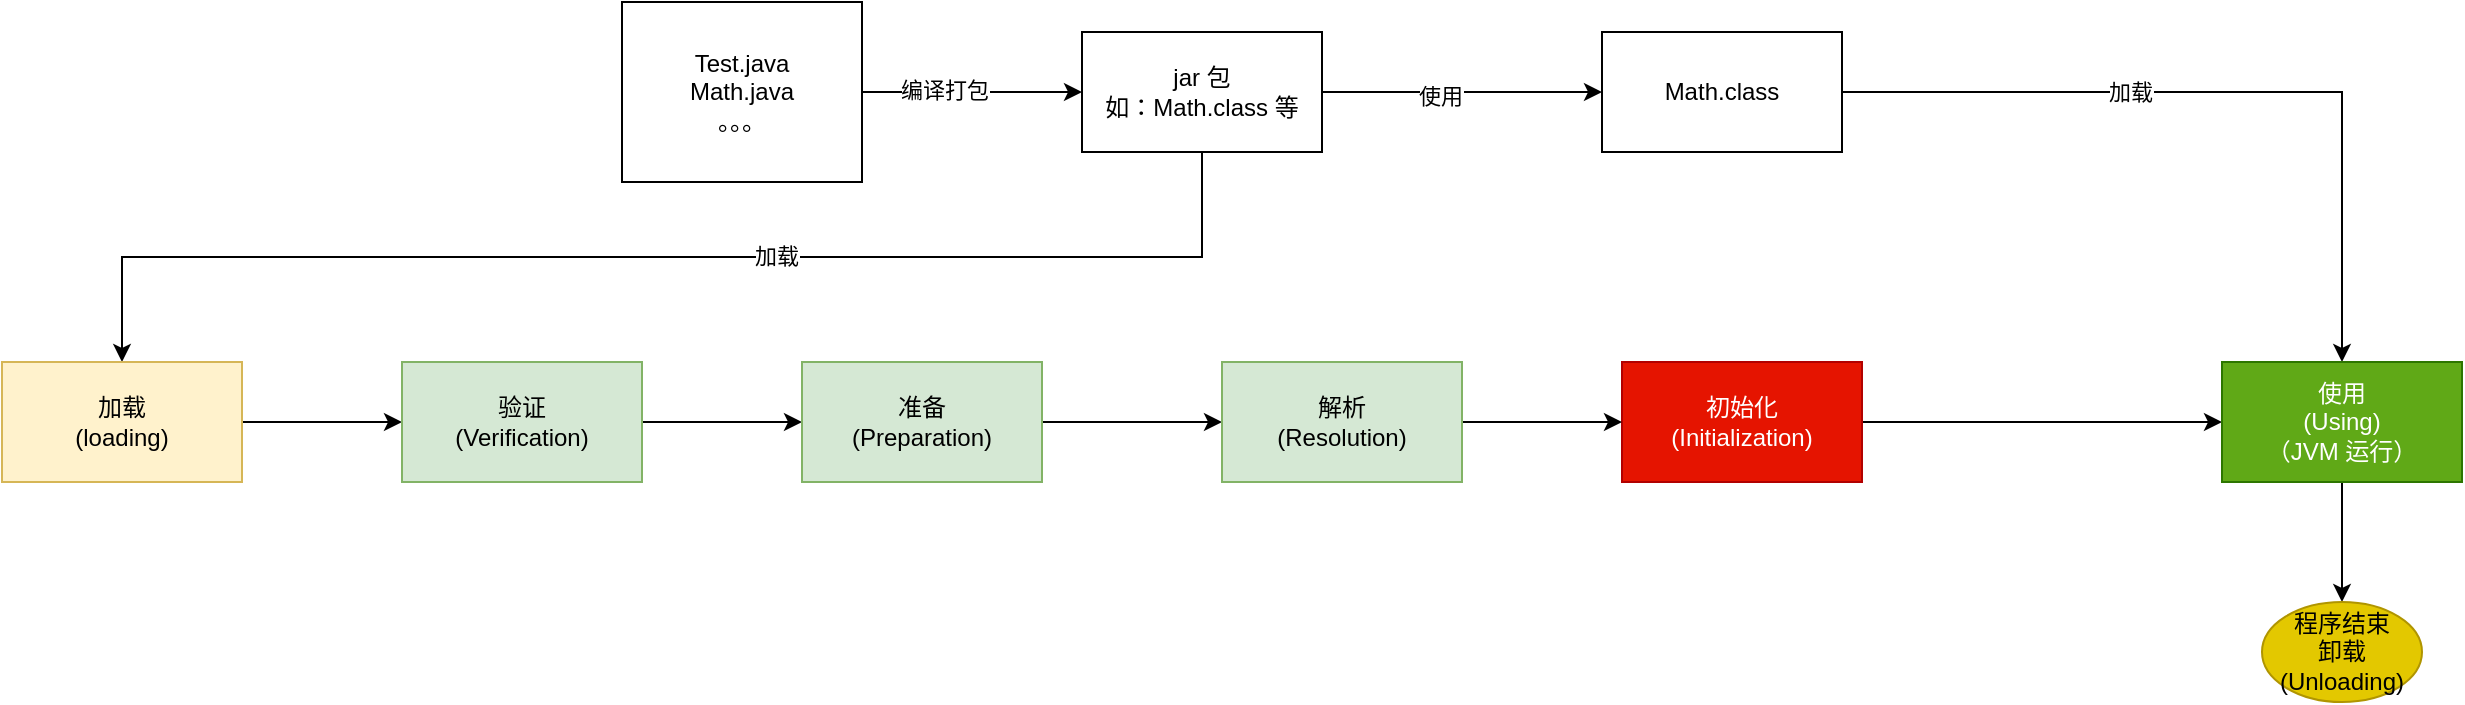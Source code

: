 <mxfile version="20.8.15" type="github">
  <diagram id="YNPtp1aaWqW5xq9iInxh" name="第 1 页">
    <mxGraphModel dx="1877" dy="485" grid="1" gridSize="10" guides="1" tooltips="1" connect="1" arrows="1" fold="1" page="1" pageScale="1" pageWidth="827" pageHeight="1169" math="0" shadow="0">
      <root>
        <mxCell id="0" />
        <mxCell id="1" parent="0" />
        <mxCell id="0lTXHJkwJwoTOLselVbt-3" value="" style="group" parent="1" vertex="1" connectable="0">
          <mxGeometry x="160" y="140" width="120" height="90" as="geometry" />
        </mxCell>
        <mxCell id="0lTXHJkwJwoTOLselVbt-1" value="" style="rounded=0;whiteSpace=wrap;html=1;" parent="0lTXHJkwJwoTOLselVbt-3" vertex="1">
          <mxGeometry width="120" height="90" as="geometry" />
        </mxCell>
        <mxCell id="0lTXHJkwJwoTOLselVbt-2" value="Test.java&lt;br&gt;Math.java&lt;br&gt;。。。" style="text;html=1;strokeColor=none;fillColor=none;align=center;verticalAlign=middle;whiteSpace=wrap;rounded=0;" parent="0lTXHJkwJwoTOLselVbt-3" vertex="1">
          <mxGeometry x="30" y="20" width="60" height="50" as="geometry" />
        </mxCell>
        <mxCell id="0lTXHJkwJwoTOLselVbt-12" value="" style="edgeStyle=orthogonalEdgeStyle;rounded=0;orthogonalLoop=1;jettySize=auto;html=1;" parent="1" source="0lTXHJkwJwoTOLselVbt-8" target="0lTXHJkwJwoTOLselVbt-11" edge="1">
          <mxGeometry relative="1" as="geometry" />
        </mxCell>
        <mxCell id="0lTXHJkwJwoTOLselVbt-13" value="使用" style="edgeLabel;html=1;align=center;verticalAlign=middle;resizable=0;points=[];" parent="0lTXHJkwJwoTOLselVbt-12" vertex="1" connectable="0">
          <mxGeometry x="-0.16" y="-2" relative="1" as="geometry">
            <mxPoint as="offset" />
          </mxGeometry>
        </mxCell>
        <mxCell id="0lTXHJkwJwoTOLselVbt-15" value="" style="edgeStyle=orthogonalEdgeStyle;rounded=0;orthogonalLoop=1;jettySize=auto;html=1;exitX=0.5;exitY=1;exitDx=0;exitDy=0;" parent="1" source="0lTXHJkwJwoTOLselVbt-8" target="0lTXHJkwJwoTOLselVbt-14" edge="1">
          <mxGeometry relative="1" as="geometry" />
        </mxCell>
        <mxCell id="0lTXHJkwJwoTOLselVbt-27" value="加载" style="edgeLabel;html=1;align=center;verticalAlign=middle;resizable=0;points=[];" parent="0lTXHJkwJwoTOLselVbt-15" vertex="1" connectable="0">
          <mxGeometry x="-0.175" y="-1" relative="1" as="geometry">
            <mxPoint as="offset" />
          </mxGeometry>
        </mxCell>
        <mxCell id="0lTXHJkwJwoTOLselVbt-8" value="jar 包&lt;br&gt;如：Math.class 等" style="whiteSpace=wrap;html=1;rounded=0;" parent="1" vertex="1">
          <mxGeometry x="390" y="155" width="120" height="60" as="geometry" />
        </mxCell>
        <mxCell id="0lTXHJkwJwoTOLselVbt-9" value="" style="edgeStyle=orthogonalEdgeStyle;rounded=0;orthogonalLoop=1;jettySize=auto;html=1;" parent="1" source="0lTXHJkwJwoTOLselVbt-1" target="0lTXHJkwJwoTOLselVbt-8" edge="1">
          <mxGeometry relative="1" as="geometry" />
        </mxCell>
        <mxCell id="0lTXHJkwJwoTOLselVbt-10" value="编译打包" style="edgeLabel;html=1;align=center;verticalAlign=middle;resizable=0;points=[];" parent="0lTXHJkwJwoTOLselVbt-9" vertex="1" connectable="0">
          <mxGeometry x="-0.253" y="1" relative="1" as="geometry">
            <mxPoint as="offset" />
          </mxGeometry>
        </mxCell>
        <mxCell id="0lTXHJkwJwoTOLselVbt-25" style="edgeStyle=orthogonalEdgeStyle;rounded=0;orthogonalLoop=1;jettySize=auto;html=1;entryX=0.5;entryY=0;entryDx=0;entryDy=0;" parent="1" source="0lTXHJkwJwoTOLselVbt-11" target="0lTXHJkwJwoTOLselVbt-23" edge="1">
          <mxGeometry relative="1" as="geometry" />
        </mxCell>
        <mxCell id="0lTXHJkwJwoTOLselVbt-26" value="加载" style="edgeLabel;html=1;align=center;verticalAlign=middle;resizable=0;points=[];" parent="0lTXHJkwJwoTOLselVbt-25" vertex="1" connectable="0">
          <mxGeometry x="-0.253" relative="1" as="geometry">
            <mxPoint as="offset" />
          </mxGeometry>
        </mxCell>
        <mxCell id="0lTXHJkwJwoTOLselVbt-11" value="Math.class" style="whiteSpace=wrap;html=1;rounded=0;" parent="1" vertex="1">
          <mxGeometry x="650" y="155" width="120" height="60" as="geometry" />
        </mxCell>
        <mxCell id="0lTXHJkwJwoTOLselVbt-18" value="" style="edgeStyle=orthogonalEdgeStyle;rounded=0;orthogonalLoop=1;jettySize=auto;html=1;" parent="1" source="0lTXHJkwJwoTOLselVbt-14" target="0lTXHJkwJwoTOLselVbt-17" edge="1">
          <mxGeometry relative="1" as="geometry" />
        </mxCell>
        <mxCell id="0lTXHJkwJwoTOLselVbt-14" value="加载&lt;br&gt;(loading&lt;span style=&quot;background-color: initial;&quot;&gt;)&lt;/span&gt;" style="whiteSpace=wrap;html=1;rounded=0;fillColor=#fff2cc;strokeColor=#d6b656;" parent="1" vertex="1">
          <mxGeometry x="-150" y="320" width="120" height="60" as="geometry" />
        </mxCell>
        <mxCell id="0lTXHJkwJwoTOLselVbt-20" value="" style="edgeStyle=orthogonalEdgeStyle;rounded=0;orthogonalLoop=1;jettySize=auto;html=1;" parent="1" source="0lTXHJkwJwoTOLselVbt-17" target="0lTXHJkwJwoTOLselVbt-19" edge="1">
          <mxGeometry relative="1" as="geometry" />
        </mxCell>
        <mxCell id="0lTXHJkwJwoTOLselVbt-17" value="验证&lt;br&gt;(Verification&lt;span style=&quot;background-color: initial;&quot;&gt;)&lt;/span&gt;" style="whiteSpace=wrap;html=1;rounded=0;fillColor=#d5e8d4;strokeColor=#82b366;" parent="1" vertex="1">
          <mxGeometry x="50" y="320" width="120" height="60" as="geometry" />
        </mxCell>
        <mxCell id="x-jSgrnnZBKEG4lXatHc-2" style="edgeStyle=orthogonalEdgeStyle;rounded=0;orthogonalLoop=1;jettySize=auto;html=1;entryX=0;entryY=0.5;entryDx=0;entryDy=0;" edge="1" parent="1" source="0lTXHJkwJwoTOLselVbt-19" target="x-jSgrnnZBKEG4lXatHc-1">
          <mxGeometry relative="1" as="geometry" />
        </mxCell>
        <mxCell id="0lTXHJkwJwoTOLselVbt-19" value="准备&lt;br&gt;(Preparation&lt;span style=&quot;background-color: initial;&quot;&gt;)&lt;/span&gt;" style="whiteSpace=wrap;html=1;rounded=0;fillColor=#d5e8d4;strokeColor=#82b366;" parent="1" vertex="1">
          <mxGeometry x="250" y="320" width="120" height="60" as="geometry" />
        </mxCell>
        <mxCell id="x-jSgrnnZBKEG4lXatHc-8" style="edgeStyle=orthogonalEdgeStyle;rounded=0;orthogonalLoop=1;jettySize=auto;html=1;" edge="1" parent="1" source="0lTXHJkwJwoTOLselVbt-21" target="0lTXHJkwJwoTOLselVbt-23">
          <mxGeometry relative="1" as="geometry" />
        </mxCell>
        <mxCell id="0lTXHJkwJwoTOLselVbt-21" value="初始化&lt;br&gt;(Initialization&lt;span style=&quot;background-color: initial;&quot;&gt;)&lt;/span&gt;" style="whiteSpace=wrap;html=1;rounded=0;fillColor=#e51400;strokeColor=#B20000;fontColor=#ffffff;" parent="1" vertex="1">
          <mxGeometry x="660" y="320" width="120" height="60" as="geometry" />
        </mxCell>
        <mxCell id="x-jSgrnnZBKEG4lXatHc-10" value="" style="edgeStyle=orthogonalEdgeStyle;rounded=0;orthogonalLoop=1;jettySize=auto;html=1;" edge="1" parent="1" source="0lTXHJkwJwoTOLselVbt-23" target="x-jSgrnnZBKEG4lXatHc-9">
          <mxGeometry relative="1" as="geometry" />
        </mxCell>
        <mxCell id="0lTXHJkwJwoTOLselVbt-23" value="使用&lt;br&gt;(Using)&lt;br&gt;（JVM 运行）" style="whiteSpace=wrap;html=1;rounded=0;fillColor=#60a917;fontColor=#ffffff;strokeColor=#2D7600;" parent="1" vertex="1">
          <mxGeometry x="960" y="320" width="120" height="60" as="geometry" />
        </mxCell>
        <mxCell id="x-jSgrnnZBKEG4lXatHc-3" style="edgeStyle=orthogonalEdgeStyle;rounded=0;orthogonalLoop=1;jettySize=auto;html=1;" edge="1" parent="1" source="x-jSgrnnZBKEG4lXatHc-1" target="0lTXHJkwJwoTOLselVbt-21">
          <mxGeometry relative="1" as="geometry" />
        </mxCell>
        <mxCell id="x-jSgrnnZBKEG4lXatHc-1" value="解析&lt;br&gt;(Resolution&lt;span style=&quot;background-color: initial;&quot;&gt;)&lt;/span&gt;" style="whiteSpace=wrap;html=1;rounded=0;fillColor=#d5e8d4;strokeColor=#82b366;" vertex="1" parent="1">
          <mxGeometry x="460" y="320" width="120" height="60" as="geometry" />
        </mxCell>
        <mxCell id="x-jSgrnnZBKEG4lXatHc-9" value="程序结束&lt;br&gt;卸载&lt;br&gt;(Unloading)" style="ellipse;whiteSpace=wrap;html=1;fillColor=#e3c800;strokeColor=#B09500;fontColor=#000000;rounded=0;" vertex="1" parent="1">
          <mxGeometry x="980" y="440" width="80" height="50" as="geometry" />
        </mxCell>
      </root>
    </mxGraphModel>
  </diagram>
</mxfile>
